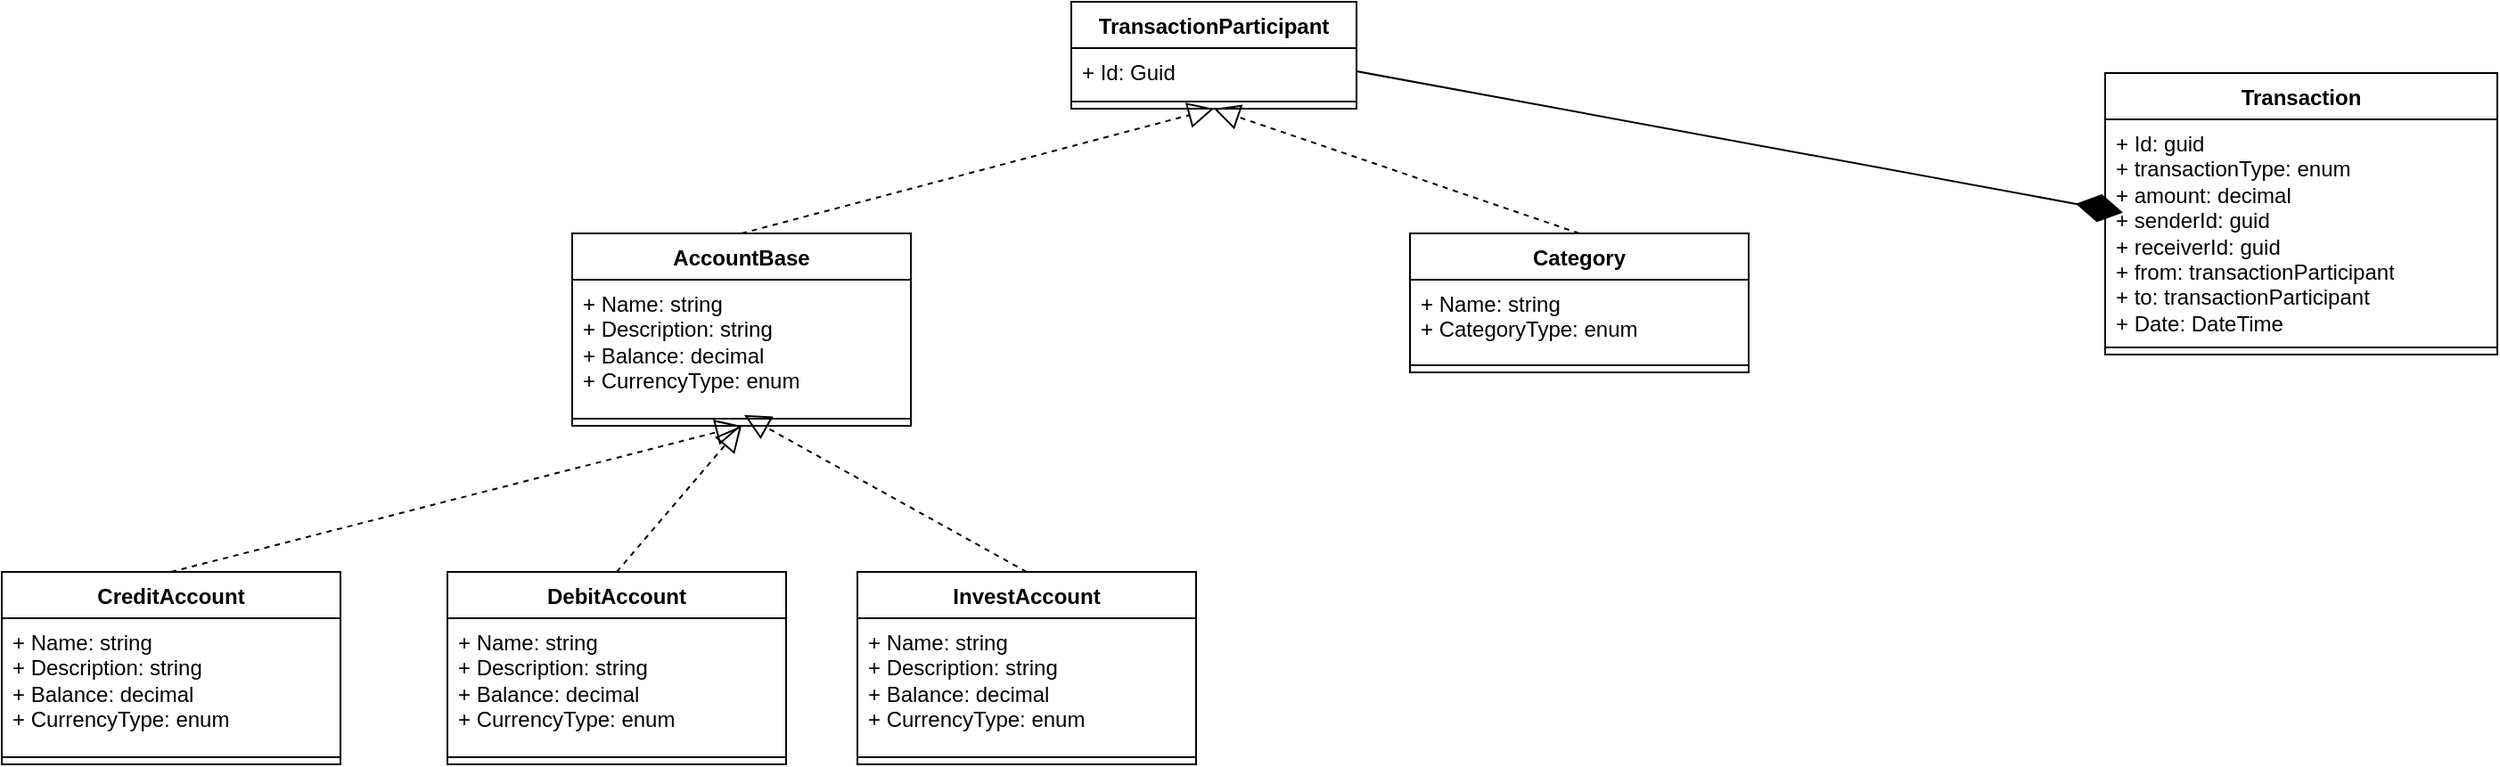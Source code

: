 <mxfile version="21.6.8" type="device">
  <diagram name="Page-1" id="udTDsy255oc3q0fRGgYU">
    <mxGraphModel dx="2741" dy="853" grid="1" gridSize="10" guides="1" tooltips="1" connect="1" arrows="1" fold="1" page="1" pageScale="1" pageWidth="827" pageHeight="1169" math="0" shadow="0">
      <root>
        <mxCell id="0" />
        <mxCell id="1" parent="0" />
        <mxCell id="t5-Pbe44Ohn4_llW3Ck2-1" value="TransactionParticipant" style="swimlane;fontStyle=1;align=center;verticalAlign=top;childLayout=stackLayout;horizontal=1;startSize=26;horizontalStack=0;resizeParent=1;resizeParentMax=0;resizeLast=0;collapsible=1;marginBottom=0;whiteSpace=wrap;html=1;" parent="1" vertex="1">
          <mxGeometry x="320" y="180" width="160" height="60" as="geometry" />
        </mxCell>
        <mxCell id="t5-Pbe44Ohn4_llW3Ck2-2" value="+ Id: Guid" style="text;strokeColor=none;fillColor=none;align=left;verticalAlign=top;spacingLeft=4;spacingRight=4;overflow=hidden;rotatable=0;points=[[0,0.5],[1,0.5]];portConstraint=eastwest;whiteSpace=wrap;html=1;" parent="t5-Pbe44Ohn4_llW3Ck2-1" vertex="1">
          <mxGeometry y="26" width="160" height="26" as="geometry" />
        </mxCell>
        <mxCell id="t5-Pbe44Ohn4_llW3Ck2-3" value="" style="line;strokeWidth=1;fillColor=none;align=left;verticalAlign=middle;spacingTop=-1;spacingLeft=3;spacingRight=3;rotatable=0;labelPosition=right;points=[];portConstraint=eastwest;strokeColor=inherit;" parent="t5-Pbe44Ohn4_llW3Ck2-1" vertex="1">
          <mxGeometry y="52" width="160" height="8" as="geometry" />
        </mxCell>
        <mxCell id="u8S6j9yqxIaXEyunMo-r-5" value="AccountBase" style="swimlane;fontStyle=1;align=center;verticalAlign=top;childLayout=stackLayout;horizontal=1;startSize=26;horizontalStack=0;resizeParent=1;resizeParentMax=0;resizeLast=0;collapsible=1;marginBottom=0;whiteSpace=wrap;html=1;" vertex="1" parent="1">
          <mxGeometry x="40" y="310" width="190" height="108" as="geometry" />
        </mxCell>
        <mxCell id="u8S6j9yqxIaXEyunMo-r-6" value="+ Name: string&lt;br&gt;+ Description: string&lt;br&gt;+ Balance: decimal&lt;br&gt;+ CurrencyType: enum" style="text;strokeColor=none;fillColor=none;align=left;verticalAlign=top;spacingLeft=4;spacingRight=4;overflow=hidden;rotatable=0;points=[[0,0.5],[1,0.5]];portConstraint=eastwest;whiteSpace=wrap;html=1;" vertex="1" parent="u8S6j9yqxIaXEyunMo-r-5">
          <mxGeometry y="26" width="190" height="74" as="geometry" />
        </mxCell>
        <mxCell id="u8S6j9yqxIaXEyunMo-r-7" value="" style="line;strokeWidth=1;fillColor=none;align=left;verticalAlign=middle;spacingTop=-1;spacingLeft=3;spacingRight=3;rotatable=0;labelPosition=right;points=[];portConstraint=eastwest;strokeColor=inherit;" vertex="1" parent="u8S6j9yqxIaXEyunMo-r-5">
          <mxGeometry y="100" width="190" height="8" as="geometry" />
        </mxCell>
        <mxCell id="u8S6j9yqxIaXEyunMo-r-9" value="" style="endArrow=block;dashed=1;endFill=0;endSize=12;html=1;rounded=0;entryX=0.5;entryY=1;entryDx=0;entryDy=0;exitX=0.5;exitY=0;exitDx=0;exitDy=0;" edge="1" parent="1" source="u8S6j9yqxIaXEyunMo-r-5" target="t5-Pbe44Ohn4_llW3Ck2-1">
          <mxGeometry width="160" relative="1" as="geometry">
            <mxPoint x="330" y="470" as="sourcePoint" />
            <mxPoint x="490" y="470" as="targetPoint" />
          </mxGeometry>
        </mxCell>
        <mxCell id="u8S6j9yqxIaXEyunMo-r-10" value="DebitAccount" style="swimlane;fontStyle=1;align=center;verticalAlign=top;childLayout=stackLayout;horizontal=1;startSize=26;horizontalStack=0;resizeParent=1;resizeParentMax=0;resizeLast=0;collapsible=1;marginBottom=0;whiteSpace=wrap;html=1;" vertex="1" parent="1">
          <mxGeometry x="-30" y="500" width="190" height="108" as="geometry" />
        </mxCell>
        <mxCell id="u8S6j9yqxIaXEyunMo-r-11" value="+ Name: string&lt;br&gt;+ Description: string&lt;br&gt;+ Balance: decimal&lt;br&gt;+ CurrencyType: enum" style="text;strokeColor=none;fillColor=none;align=left;verticalAlign=top;spacingLeft=4;spacingRight=4;overflow=hidden;rotatable=0;points=[[0,0.5],[1,0.5]];portConstraint=eastwest;whiteSpace=wrap;html=1;" vertex="1" parent="u8S6j9yqxIaXEyunMo-r-10">
          <mxGeometry y="26" width="190" height="74" as="geometry" />
        </mxCell>
        <mxCell id="u8S6j9yqxIaXEyunMo-r-12" value="" style="line;strokeWidth=1;fillColor=none;align=left;verticalAlign=middle;spacingTop=-1;spacingLeft=3;spacingRight=3;rotatable=0;labelPosition=right;points=[];portConstraint=eastwest;strokeColor=inherit;" vertex="1" parent="u8S6j9yqxIaXEyunMo-r-10">
          <mxGeometry y="100" width="190" height="8" as="geometry" />
        </mxCell>
        <mxCell id="u8S6j9yqxIaXEyunMo-r-13" value="CreditAccount" style="swimlane;fontStyle=1;align=center;verticalAlign=top;childLayout=stackLayout;horizontal=1;startSize=26;horizontalStack=0;resizeParent=1;resizeParentMax=0;resizeLast=0;collapsible=1;marginBottom=0;whiteSpace=wrap;html=1;" vertex="1" parent="1">
          <mxGeometry x="-280" y="500" width="190" height="108" as="geometry" />
        </mxCell>
        <mxCell id="u8S6j9yqxIaXEyunMo-r-14" value="+ Name: string&lt;br&gt;+ Description: string&lt;br&gt;+ Balance: decimal&lt;br&gt;+ CurrencyType: enum" style="text;strokeColor=none;fillColor=none;align=left;verticalAlign=top;spacingLeft=4;spacingRight=4;overflow=hidden;rotatable=0;points=[[0,0.5],[1,0.5]];portConstraint=eastwest;whiteSpace=wrap;html=1;" vertex="1" parent="u8S6j9yqxIaXEyunMo-r-13">
          <mxGeometry y="26" width="190" height="74" as="geometry" />
        </mxCell>
        <mxCell id="u8S6j9yqxIaXEyunMo-r-15" value="" style="line;strokeWidth=1;fillColor=none;align=left;verticalAlign=middle;spacingTop=-1;spacingLeft=3;spacingRight=3;rotatable=0;labelPosition=right;points=[];portConstraint=eastwest;strokeColor=inherit;" vertex="1" parent="u8S6j9yqxIaXEyunMo-r-13">
          <mxGeometry y="100" width="190" height="8" as="geometry" />
        </mxCell>
        <mxCell id="u8S6j9yqxIaXEyunMo-r-16" value="InvestAccount" style="swimlane;fontStyle=1;align=center;verticalAlign=top;childLayout=stackLayout;horizontal=1;startSize=26;horizontalStack=0;resizeParent=1;resizeParentMax=0;resizeLast=0;collapsible=1;marginBottom=0;whiteSpace=wrap;html=1;" vertex="1" parent="1">
          <mxGeometry x="200" y="500" width="190" height="108" as="geometry" />
        </mxCell>
        <mxCell id="u8S6j9yqxIaXEyunMo-r-17" value="+ Name: string&lt;br&gt;+ Description: string&lt;br&gt;+ Balance: decimal&lt;br&gt;+ CurrencyType: enum" style="text;strokeColor=none;fillColor=none;align=left;verticalAlign=top;spacingLeft=4;spacingRight=4;overflow=hidden;rotatable=0;points=[[0,0.5],[1,0.5]];portConstraint=eastwest;whiteSpace=wrap;html=1;" vertex="1" parent="u8S6j9yqxIaXEyunMo-r-16">
          <mxGeometry y="26" width="190" height="74" as="geometry" />
        </mxCell>
        <mxCell id="u8S6j9yqxIaXEyunMo-r-18" value="" style="line;strokeWidth=1;fillColor=none;align=left;verticalAlign=middle;spacingTop=-1;spacingLeft=3;spacingRight=3;rotatable=0;labelPosition=right;points=[];portConstraint=eastwest;strokeColor=inherit;" vertex="1" parent="u8S6j9yqxIaXEyunMo-r-16">
          <mxGeometry y="100" width="190" height="8" as="geometry" />
        </mxCell>
        <mxCell id="u8S6j9yqxIaXEyunMo-r-19" value="" style="endArrow=block;dashed=1;endFill=0;endSize=12;html=1;rounded=0;exitX=0.5;exitY=0;exitDx=0;exitDy=0;entryX=0.5;entryY=1;entryDx=0;entryDy=0;" edge="1" parent="1" source="u8S6j9yqxIaXEyunMo-r-13" target="u8S6j9yqxIaXEyunMo-r-5">
          <mxGeometry width="160" relative="1" as="geometry">
            <mxPoint x="210" y="400" as="sourcePoint" />
            <mxPoint x="370" y="400" as="targetPoint" />
          </mxGeometry>
        </mxCell>
        <mxCell id="u8S6j9yqxIaXEyunMo-r-20" value="" style="endArrow=block;dashed=1;endFill=0;endSize=12;html=1;rounded=0;exitX=0.5;exitY=0;exitDx=0;exitDy=0;entryX=0.5;entryY=1;entryDx=0;entryDy=0;" edge="1" parent="1" source="u8S6j9yqxIaXEyunMo-r-10" target="u8S6j9yqxIaXEyunMo-r-5">
          <mxGeometry width="160" relative="1" as="geometry">
            <mxPoint x="210" y="400" as="sourcePoint" />
            <mxPoint x="370" y="400" as="targetPoint" />
          </mxGeometry>
        </mxCell>
        <mxCell id="u8S6j9yqxIaXEyunMo-r-21" value="" style="endArrow=block;dashed=1;endFill=0;endSize=12;html=1;rounded=0;exitX=0.5;exitY=0;exitDx=0;exitDy=0;entryX=0.508;entryY=0.25;entryDx=0;entryDy=0;entryPerimeter=0;" edge="1" parent="1" source="u8S6j9yqxIaXEyunMo-r-16" target="u8S6j9yqxIaXEyunMo-r-7">
          <mxGeometry width="160" relative="1" as="geometry">
            <mxPoint x="75" y="510" as="sourcePoint" />
            <mxPoint x="145" y="428" as="targetPoint" />
          </mxGeometry>
        </mxCell>
        <mxCell id="u8S6j9yqxIaXEyunMo-r-22" value="Category" style="swimlane;fontStyle=1;align=center;verticalAlign=top;childLayout=stackLayout;horizontal=1;startSize=26;horizontalStack=0;resizeParent=1;resizeParentMax=0;resizeLast=0;collapsible=1;marginBottom=0;whiteSpace=wrap;html=1;" vertex="1" parent="1">
          <mxGeometry x="510" y="310" width="190" height="78" as="geometry" />
        </mxCell>
        <mxCell id="u8S6j9yqxIaXEyunMo-r-23" value="+ Name: string&lt;br&gt;+ CategoryType: enum" style="text;strokeColor=none;fillColor=none;align=left;verticalAlign=top;spacingLeft=4;spacingRight=4;overflow=hidden;rotatable=0;points=[[0,0.5],[1,0.5]];portConstraint=eastwest;whiteSpace=wrap;html=1;" vertex="1" parent="u8S6j9yqxIaXEyunMo-r-22">
          <mxGeometry y="26" width="190" height="44" as="geometry" />
        </mxCell>
        <mxCell id="u8S6j9yqxIaXEyunMo-r-24" value="" style="line;strokeWidth=1;fillColor=none;align=left;verticalAlign=middle;spacingTop=-1;spacingLeft=3;spacingRight=3;rotatable=0;labelPosition=right;points=[];portConstraint=eastwest;strokeColor=inherit;" vertex="1" parent="u8S6j9yqxIaXEyunMo-r-22">
          <mxGeometry y="70" width="190" height="8" as="geometry" />
        </mxCell>
        <mxCell id="u8S6j9yqxIaXEyunMo-r-25" value="" style="endArrow=block;dashed=1;endFill=0;endSize=12;html=1;rounded=0;entryX=0.5;entryY=1;entryDx=0;entryDy=0;exitX=0.5;exitY=0;exitDx=0;exitDy=0;" edge="1" parent="1" source="u8S6j9yqxIaXEyunMo-r-22" target="t5-Pbe44Ohn4_llW3Ck2-1">
          <mxGeometry width="160" relative="1" as="geometry">
            <mxPoint x="330" y="490" as="sourcePoint" />
            <mxPoint x="490" y="490" as="targetPoint" />
          </mxGeometry>
        </mxCell>
        <mxCell id="u8S6j9yqxIaXEyunMo-r-29" value="Transaction" style="swimlane;fontStyle=1;align=center;verticalAlign=top;childLayout=stackLayout;horizontal=1;startSize=26;horizontalStack=0;resizeParent=1;resizeParentMax=0;resizeLast=0;collapsible=1;marginBottom=0;whiteSpace=wrap;html=1;" vertex="1" parent="1">
          <mxGeometry x="900" y="220" width="220" height="158" as="geometry" />
        </mxCell>
        <mxCell id="u8S6j9yqxIaXEyunMo-r-30" value="+ Id: guid&lt;br&gt;+ transactionType: enum&lt;br&gt;+ amount: decimal&lt;br&gt;+ senderId: guid&lt;br&gt;+ receiverId: guid&lt;br&gt;+ from: transactionParticipant&lt;br&gt;+ to: transactionParticipant&lt;br&gt;+ Date: DateTime" style="text;strokeColor=none;fillColor=none;align=left;verticalAlign=top;spacingLeft=4;spacingRight=4;overflow=hidden;rotatable=0;points=[[0,0.5],[1,0.5]];portConstraint=eastwest;whiteSpace=wrap;html=1;" vertex="1" parent="u8S6j9yqxIaXEyunMo-r-29">
          <mxGeometry y="26" width="220" height="124" as="geometry" />
        </mxCell>
        <mxCell id="u8S6j9yqxIaXEyunMo-r-31" value="" style="line;strokeWidth=1;fillColor=none;align=left;verticalAlign=middle;spacingTop=-1;spacingLeft=3;spacingRight=3;rotatable=0;labelPosition=right;points=[];portConstraint=eastwest;strokeColor=inherit;" vertex="1" parent="u8S6j9yqxIaXEyunMo-r-29">
          <mxGeometry y="150" width="220" height="8" as="geometry" />
        </mxCell>
        <mxCell id="u8S6j9yqxIaXEyunMo-r-34" value="" style="endArrow=diamondThin;endFill=1;endSize=24;html=1;rounded=0;exitX=1;exitY=0.5;exitDx=0;exitDy=0;" edge="1" parent="1" source="t5-Pbe44Ohn4_llW3Ck2-2">
          <mxGeometry width="160" relative="1" as="geometry">
            <mxPoint x="750" y="298.29" as="sourcePoint" />
            <mxPoint x="910" y="298.29" as="targetPoint" />
          </mxGeometry>
        </mxCell>
      </root>
    </mxGraphModel>
  </diagram>
</mxfile>
